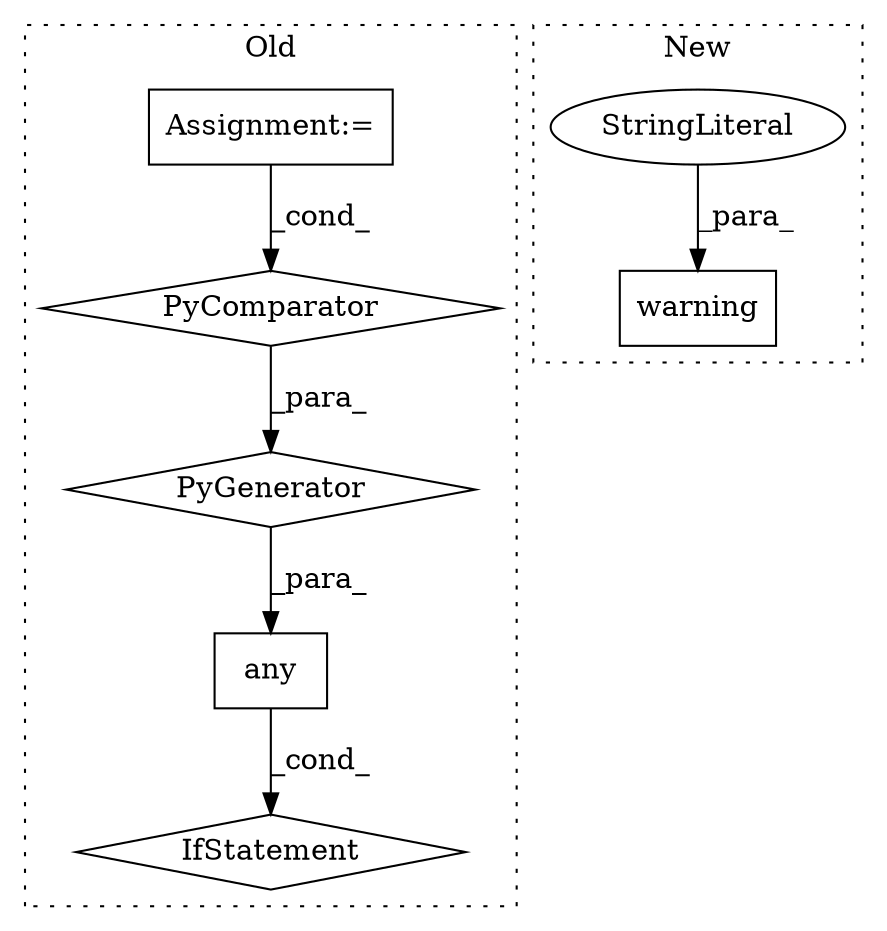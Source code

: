 digraph G {
subgraph cluster0 {
1 [label="PyGenerator" a="107" s="4870" l="194" shape="diamond"];
4 [label="PyComparator" a="113" s="4941" l="117" shape="diamond"];
5 [label="Assignment:=" a="7" s="4521" l="5" shape="box"];
6 [label="IfStatement" a="25" s="4853,5061" l="4,2" shape="diamond"];
7 [label="any" a="32" s="4857,5064" l="13,-3" shape="box"];
label = "Old";
style="dotted";
}
subgraph cluster1 {
2 [label="warning" a="32" s="3921,4025" l="8,1" shape="box"];
3 [label="StringLiteral" a="45" s="3929" l="96" shape="ellipse"];
label = "New";
style="dotted";
}
1 -> 7 [label="_para_"];
3 -> 2 [label="_para_"];
4 -> 1 [label="_para_"];
5 -> 4 [label="_cond_"];
7 -> 6 [label="_cond_"];
}